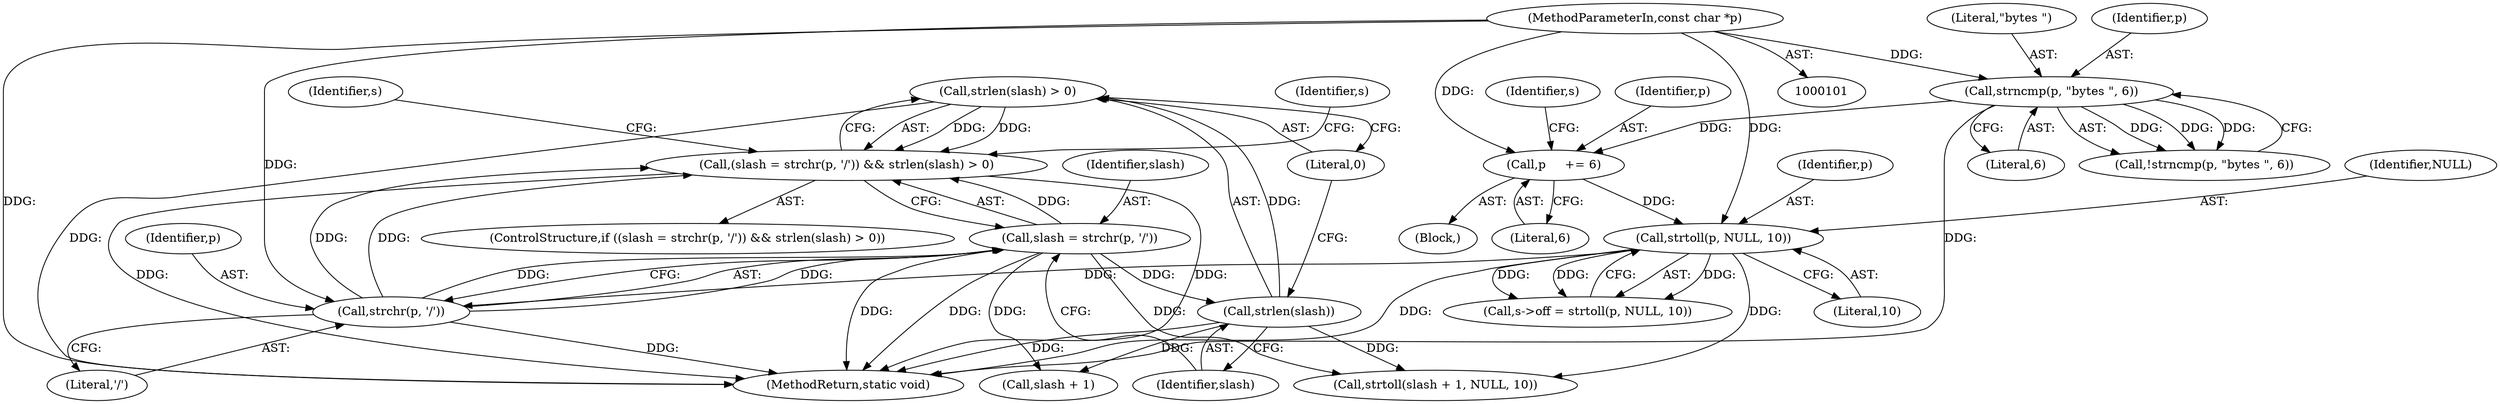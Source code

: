 digraph "1_FFmpeg_2a05c8f813de6f2278827734bf8102291e7484aa_6@API" {
"1000137" [label="(Call,strlen(slash) > 0)"];
"1000138" [label="(Call,strlen(slash))"];
"1000132" [label="(Call,slash = strchr(p, '/'))"];
"1000134" [label="(Call,strchr(p, '/'))"];
"1000126" [label="(Call,strtoll(p, NULL, 10))"];
"1000119" [label="(Call,p     += 6)"];
"1000114" [label="(Call,strncmp(p, \"bytes \", 6))"];
"1000103" [label="(MethodParameterIn,const char *p)"];
"1000131" [label="(Call,(slash = strchr(p, '/')) && strlen(slash) > 0)"];
"1000130" [label="(ControlStructure,if ((slash = strchr(p, '/')) && strlen(slash) > 0))"];
"1000113" [label="(Call,!strncmp(p, \"bytes \", 6))"];
"1000146" [label="(Call,slash + 1)"];
"1000131" [label="(Call,(slash = strchr(p, '/')) && strlen(slash) > 0)"];
"1000145" [label="(Call,strtoll(slash + 1, NULL, 10))"];
"1000140" [label="(Literal,0)"];
"1000115" [label="(Identifier,p)"];
"1000119" [label="(Call,p     += 6)"];
"1000137" [label="(Call,strlen(slash) > 0)"];
"1000122" [label="(Call,s->off = strtoll(p, NULL, 10))"];
"1000155" [label="(Identifier,s)"];
"1000124" [label="(Identifier,s)"];
"1000136" [label="(Literal,'/')"];
"1000143" [label="(Identifier,s)"];
"1000114" [label="(Call,strncmp(p, \"bytes \", 6))"];
"1000126" [label="(Call,strtoll(p, NULL, 10))"];
"1000134" [label="(Call,strchr(p, '/'))"];
"1000116" [label="(Literal,\"bytes \")"];
"1000127" [label="(Identifier,p)"];
"1000138" [label="(Call,strlen(slash))"];
"1000132" [label="(Call,slash = strchr(p, '/'))"];
"1000117" [label="(Literal,6)"];
"1000135" [label="(Identifier,p)"];
"1000174" [label="(MethodReturn,static void)"];
"1000128" [label="(Identifier,NULL)"];
"1000139" [label="(Identifier,slash)"];
"1000120" [label="(Identifier,p)"];
"1000129" [label="(Literal,10)"];
"1000133" [label="(Identifier,slash)"];
"1000118" [label="(Block,)"];
"1000121" [label="(Literal,6)"];
"1000103" [label="(MethodParameterIn,const char *p)"];
"1000137" -> "1000131"  [label="AST: "];
"1000137" -> "1000140"  [label="CFG: "];
"1000138" -> "1000137"  [label="AST: "];
"1000140" -> "1000137"  [label="AST: "];
"1000131" -> "1000137"  [label="CFG: "];
"1000137" -> "1000174"  [label="DDG: "];
"1000137" -> "1000131"  [label="DDG: "];
"1000137" -> "1000131"  [label="DDG: "];
"1000138" -> "1000137"  [label="DDG: "];
"1000138" -> "1000139"  [label="CFG: "];
"1000139" -> "1000138"  [label="AST: "];
"1000140" -> "1000138"  [label="CFG: "];
"1000138" -> "1000174"  [label="DDG: "];
"1000132" -> "1000138"  [label="DDG: "];
"1000138" -> "1000145"  [label="DDG: "];
"1000138" -> "1000146"  [label="DDG: "];
"1000132" -> "1000131"  [label="AST: "];
"1000132" -> "1000134"  [label="CFG: "];
"1000133" -> "1000132"  [label="AST: "];
"1000134" -> "1000132"  [label="AST: "];
"1000139" -> "1000132"  [label="CFG: "];
"1000131" -> "1000132"  [label="CFG: "];
"1000132" -> "1000174"  [label="DDG: "];
"1000132" -> "1000174"  [label="DDG: "];
"1000132" -> "1000131"  [label="DDG: "];
"1000134" -> "1000132"  [label="DDG: "];
"1000134" -> "1000132"  [label="DDG: "];
"1000132" -> "1000145"  [label="DDG: "];
"1000132" -> "1000146"  [label="DDG: "];
"1000134" -> "1000136"  [label="CFG: "];
"1000135" -> "1000134"  [label="AST: "];
"1000136" -> "1000134"  [label="AST: "];
"1000134" -> "1000174"  [label="DDG: "];
"1000134" -> "1000131"  [label="DDG: "];
"1000134" -> "1000131"  [label="DDG: "];
"1000126" -> "1000134"  [label="DDG: "];
"1000103" -> "1000134"  [label="DDG: "];
"1000126" -> "1000122"  [label="AST: "];
"1000126" -> "1000129"  [label="CFG: "];
"1000127" -> "1000126"  [label="AST: "];
"1000128" -> "1000126"  [label="AST: "];
"1000129" -> "1000126"  [label="AST: "];
"1000122" -> "1000126"  [label="CFG: "];
"1000126" -> "1000174"  [label="DDG: "];
"1000126" -> "1000122"  [label="DDG: "];
"1000126" -> "1000122"  [label="DDG: "];
"1000126" -> "1000122"  [label="DDG: "];
"1000119" -> "1000126"  [label="DDG: "];
"1000103" -> "1000126"  [label="DDG: "];
"1000126" -> "1000145"  [label="DDG: "];
"1000119" -> "1000118"  [label="AST: "];
"1000119" -> "1000121"  [label="CFG: "];
"1000120" -> "1000119"  [label="AST: "];
"1000121" -> "1000119"  [label="AST: "];
"1000124" -> "1000119"  [label="CFG: "];
"1000114" -> "1000119"  [label="DDG: "];
"1000103" -> "1000119"  [label="DDG: "];
"1000114" -> "1000113"  [label="AST: "];
"1000114" -> "1000117"  [label="CFG: "];
"1000115" -> "1000114"  [label="AST: "];
"1000116" -> "1000114"  [label="AST: "];
"1000117" -> "1000114"  [label="AST: "];
"1000113" -> "1000114"  [label="CFG: "];
"1000114" -> "1000174"  [label="DDG: "];
"1000114" -> "1000113"  [label="DDG: "];
"1000114" -> "1000113"  [label="DDG: "];
"1000114" -> "1000113"  [label="DDG: "];
"1000103" -> "1000114"  [label="DDG: "];
"1000103" -> "1000101"  [label="AST: "];
"1000103" -> "1000174"  [label="DDG: "];
"1000131" -> "1000130"  [label="AST: "];
"1000143" -> "1000131"  [label="CFG: "];
"1000155" -> "1000131"  [label="CFG: "];
"1000131" -> "1000174"  [label="DDG: "];
"1000131" -> "1000174"  [label="DDG: "];
}

